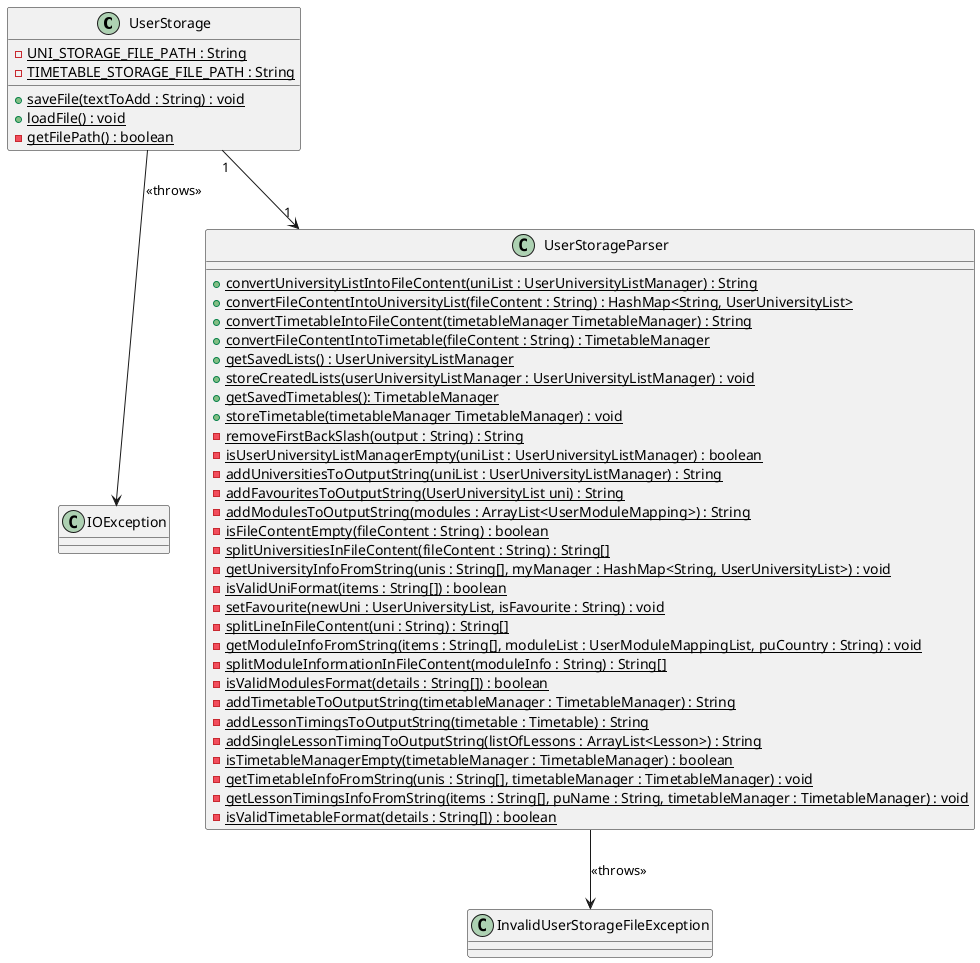 @startuml

class UserStorage {
    {static} - UNI_STORAGE_FILE_PATH : String
    {static} - TIMETABLE_STORAGE_FILE_PATH : String

    {static} + saveFile(textToAdd : String) : void
    {static} + loadFile() : void
    {static} - getFilePath() : boolean
}

class IOException {

}

class UserStorageParser {
    {static} + convertUniversityListIntoFileContent(uniList : UserUniversityListManager) : String
    {static} + convertFileContentIntoUniversityList(fileContent : String) : HashMap<String, UserUniversityList>
    {static} + convertTimetableIntoFileContent(timetableManager TimetableManager) : String
    {static} + convertFileContentIntoTimetable(fileContent : String) : TimetableManager
    {static} + getSavedLists() : UserUniversityListManager
    {static} + storeCreatedLists(userUniversityListManager : UserUniversityListManager) : void
    {static} + getSavedTimetables(): TimetableManager
    {static} + storeTimetable(timetableManager TimetableManager) : void
    {static} - removeFirstBackSlash(output : String) : String
    {static} - isUserUniversityListManagerEmpty(uniList : UserUniversityListManager) : boolean
    {static} - addUniversitiesToOutputString(uniList : UserUniversityListManager) : String
    {static} - addFavouritesToOutputString(UserUniversityList uni) : String
    {static} - addModulesToOutputString(modules : ArrayList<UserModuleMapping>) : String
    {static} - isFileContentEmpty(fileContent : String) : boolean
    {static} - splitUniversitiesInFileContent(fileContent : String) : String[]
    {static} - getUniversityInfoFromString(unis : String[], myManager : HashMap<String, UserUniversityList>) : void
    {static} - isValidUniFormat(items : String[]) : boolean
    {static} - setFavourite(newUni : UserUniversityList, isFavourite : String) : void
    {static} - splitLineInFileContent(uni : String) : String[]
    {static} - getModuleInfoFromString(items : String[], moduleList : UserModuleMappingList, puCountry : String) : void
    {static} - splitModuleInformationInFileContent(moduleInfo : String) : String[]
    {static} - isValidModulesFormat(details : String[]) : boolean
    {static} - addTimetableToOutputString(timetableManager : TimetableManager) : String
    {static} - addLessonTimingsToOutputString(timetable : Timetable) : String
    {static} - addSingleLessonTimingToOutputString(listOfLessons : ArrayList<Lesson>) : String
    {static} - isTimetableManagerEmpty(timetableManager : TimetableManager) : boolean
    {static} - getTimetableInfoFromString(unis : String[], timetableManager : TimetableManager) : void
    {static} - getLessonTimingsInfoFromString(items : String[], puName : String, timetableManager : TimetableManager) : void
    {static} - isValidTimetableFormat(details : String[]) : boolean
}

class InvalidUserStorageFileException {

}

UserStorage --> IOException : <<throws>>
UserStorage "1" --> "1" UserStorageParser
UserStorageParser --> InvalidUserStorageFileException : << throws>>
@enduml